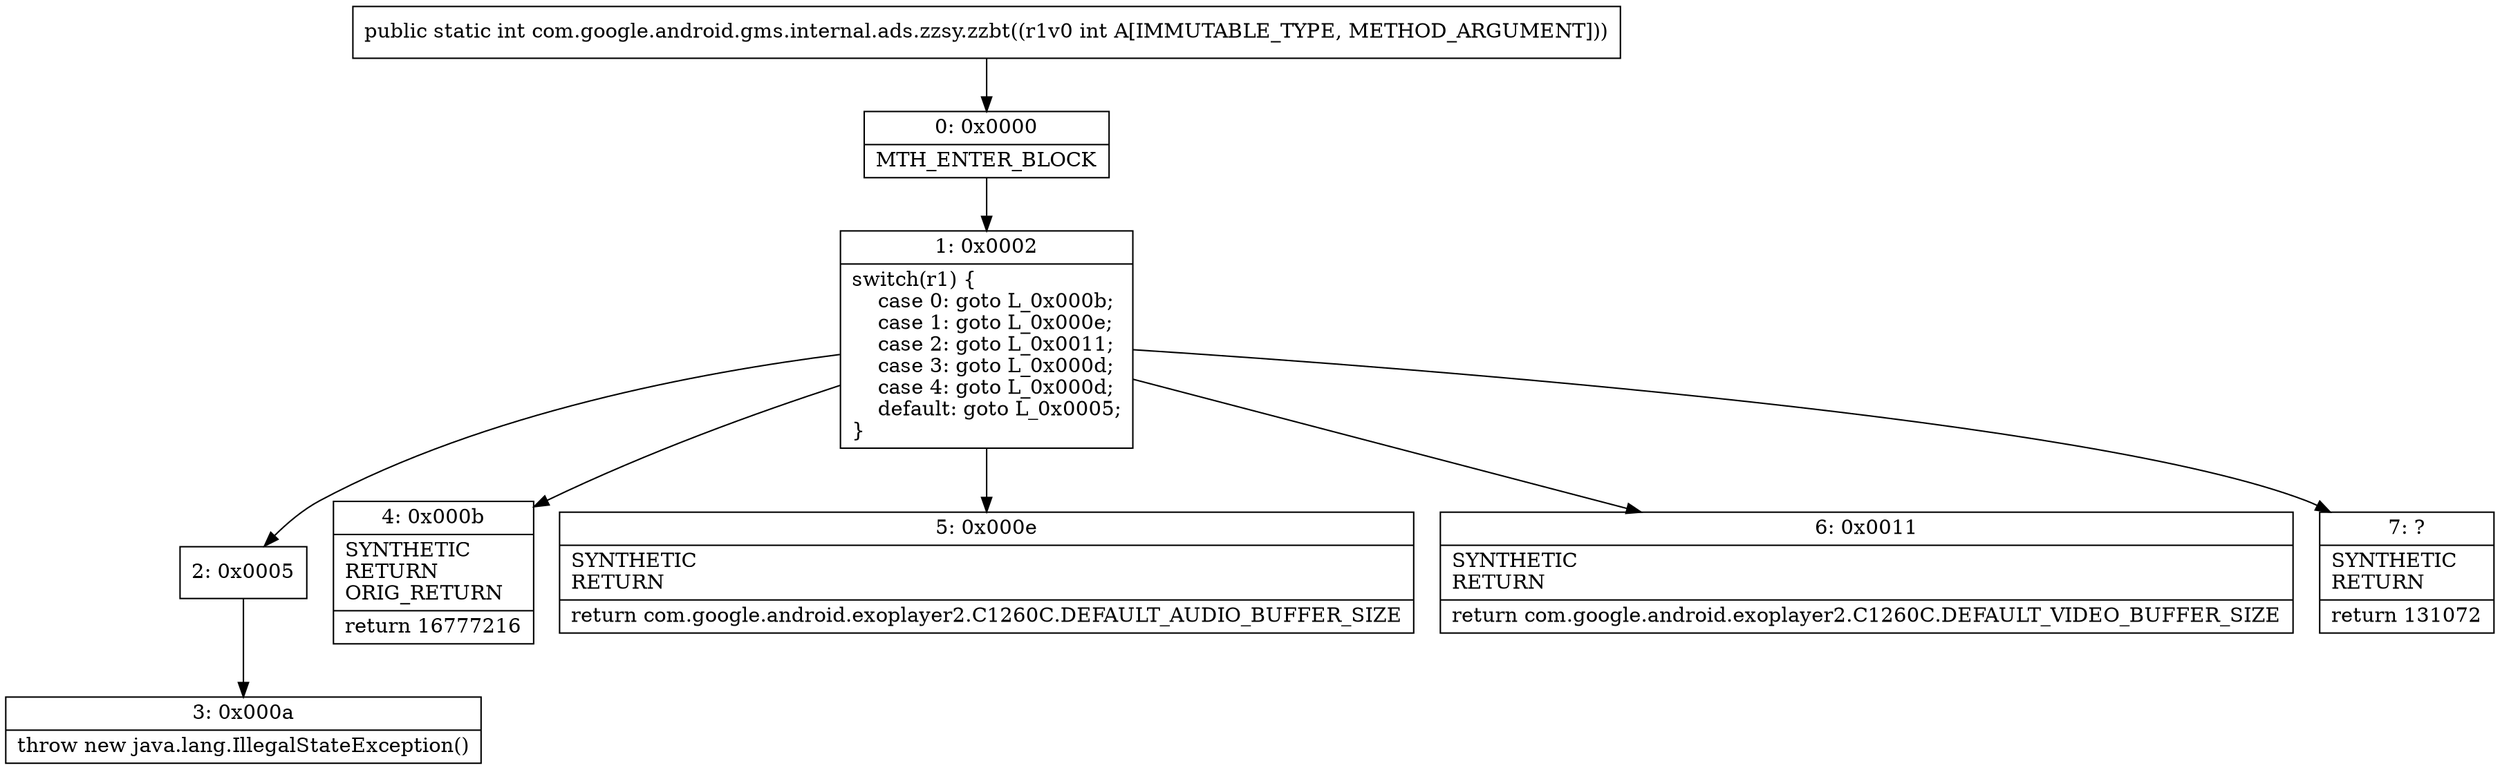 digraph "CFG forcom.google.android.gms.internal.ads.zzsy.zzbt(I)I" {
Node_0 [shape=record,label="{0\:\ 0x0000|MTH_ENTER_BLOCK\l}"];
Node_1 [shape=record,label="{1\:\ 0x0002|switch(r1) \{\l    case 0: goto L_0x000b;\l    case 1: goto L_0x000e;\l    case 2: goto L_0x0011;\l    case 3: goto L_0x000d;\l    case 4: goto L_0x000d;\l    default: goto L_0x0005;\l\}\l}"];
Node_2 [shape=record,label="{2\:\ 0x0005}"];
Node_3 [shape=record,label="{3\:\ 0x000a|throw new java.lang.IllegalStateException()\l}"];
Node_4 [shape=record,label="{4\:\ 0x000b|SYNTHETIC\lRETURN\lORIG_RETURN\l|return 16777216\l}"];
Node_5 [shape=record,label="{5\:\ 0x000e|SYNTHETIC\lRETURN\l|return com.google.android.exoplayer2.C1260C.DEFAULT_AUDIO_BUFFER_SIZE\l}"];
Node_6 [shape=record,label="{6\:\ 0x0011|SYNTHETIC\lRETURN\l|return com.google.android.exoplayer2.C1260C.DEFAULT_VIDEO_BUFFER_SIZE\l}"];
Node_7 [shape=record,label="{7\:\ ?|SYNTHETIC\lRETURN\l|return 131072\l}"];
MethodNode[shape=record,label="{public static int com.google.android.gms.internal.ads.zzsy.zzbt((r1v0 int A[IMMUTABLE_TYPE, METHOD_ARGUMENT])) }"];
MethodNode -> Node_0;
Node_0 -> Node_1;
Node_1 -> Node_2;
Node_1 -> Node_4;
Node_1 -> Node_5;
Node_1 -> Node_6;
Node_1 -> Node_7;
Node_2 -> Node_3;
}

